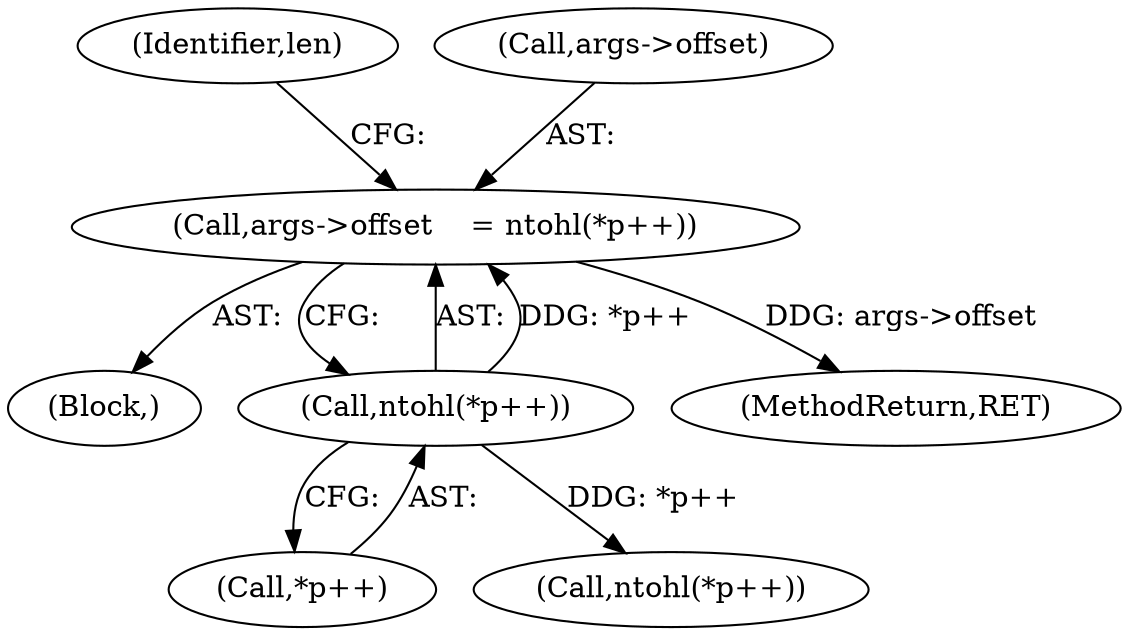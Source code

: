 digraph "0_linux_c70422f760c120480fee4de6c38804c72aa26bc1_15@pointer" {
"1000122" [label="(Call,args->offset    = ntohl(*p++))"];
"1000126" [label="(Call,ntohl(*p++))"];
"1000126" [label="(Call,ntohl(*p++))"];
"1000131" [label="(Identifier,len)"];
"1000127" [label="(Call,*p++)"];
"1000122" [label="(Call,args->offset    = ntohl(*p++))"];
"1000106" [label="(Block,)"];
"1000193" [label="(MethodReturn,RET)"];
"1000123" [label="(Call,args->offset)"];
"1000136" [label="(Call,ntohl(*p++))"];
"1000122" -> "1000106"  [label="AST: "];
"1000122" -> "1000126"  [label="CFG: "];
"1000123" -> "1000122"  [label="AST: "];
"1000126" -> "1000122"  [label="AST: "];
"1000131" -> "1000122"  [label="CFG: "];
"1000122" -> "1000193"  [label="DDG: args->offset"];
"1000126" -> "1000122"  [label="DDG: *p++"];
"1000126" -> "1000127"  [label="CFG: "];
"1000127" -> "1000126"  [label="AST: "];
"1000126" -> "1000136"  [label="DDG: *p++"];
}
